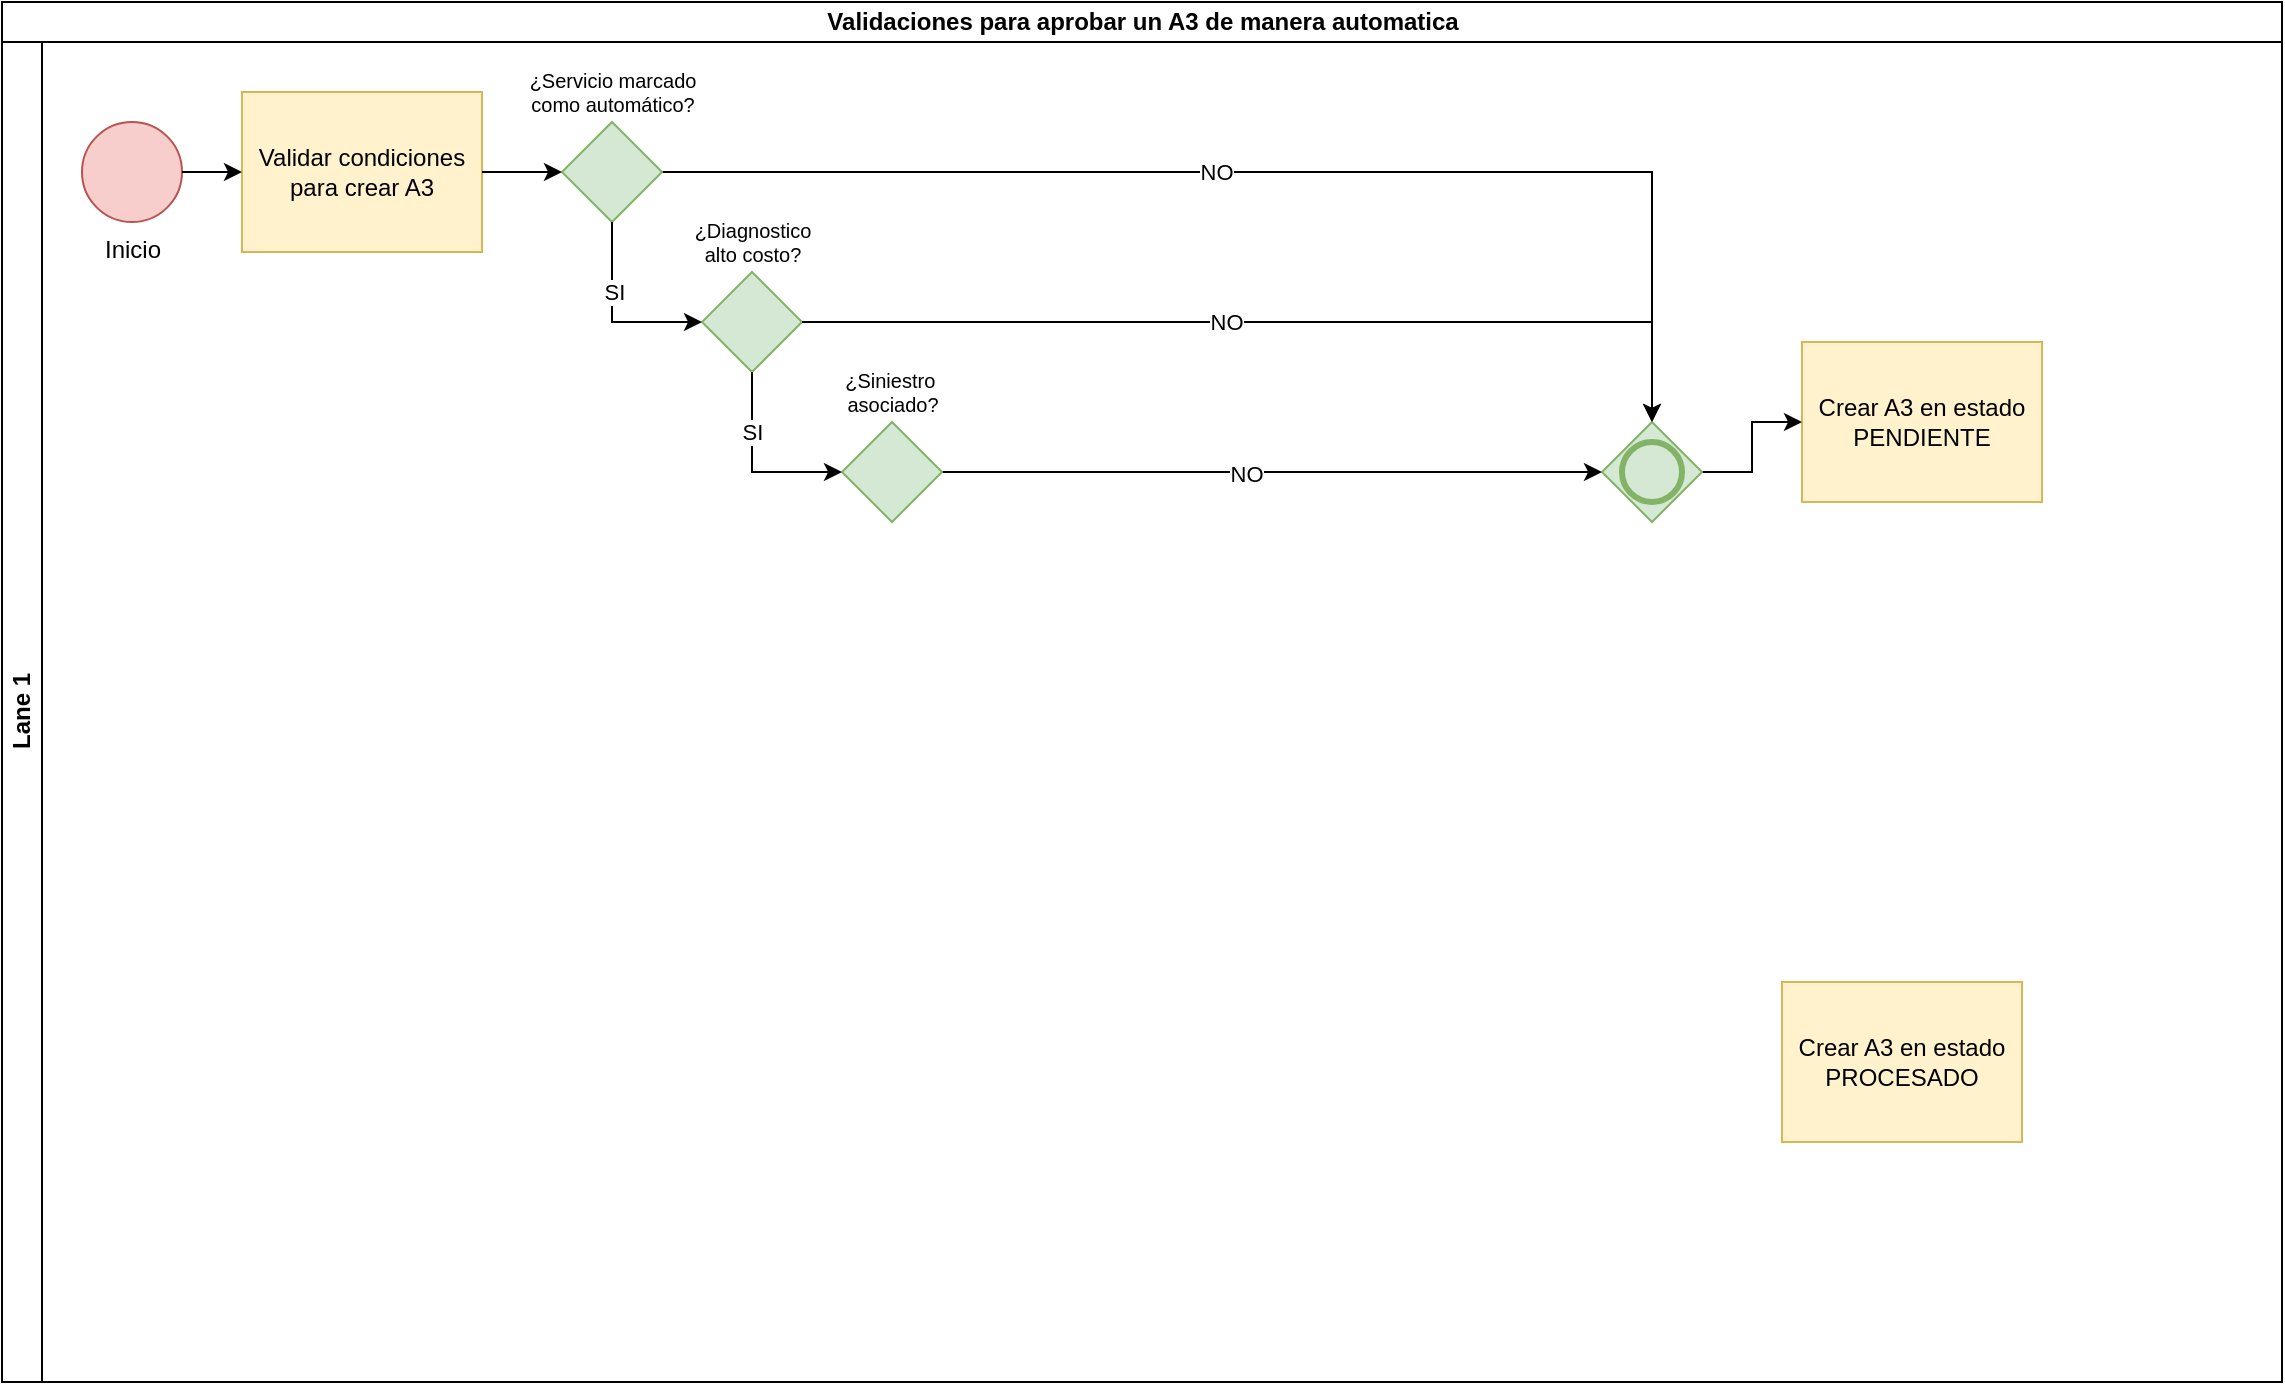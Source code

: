 <mxfile version="26.0.16">
  <diagram name="Página-1" id="XB4Z8zkzqnux2oW8rPwN">
    <mxGraphModel dx="1434" dy="746" grid="1" gridSize="10" guides="1" tooltips="1" connect="1" arrows="1" fold="1" page="1" pageScale="1" pageWidth="2910" pageHeight="1030" math="0" shadow="0">
      <root>
        <mxCell id="0" />
        <mxCell id="1" parent="0" />
        <mxCell id="MjaqNSDwa1cyb_so7ybZ-1" value="Validaciones para aprobar un A3 de manera automatica" style="swimlane;childLayout=stackLayout;resizeParent=1;resizeParentMax=0;horizontal=1;startSize=20;horizontalStack=0;html=1;" vertex="1" parent="1">
          <mxGeometry x="40" y="40" width="1140" height="690" as="geometry" />
        </mxCell>
        <mxCell id="MjaqNSDwa1cyb_so7ybZ-2" value="Lane 1" style="swimlane;startSize=20;horizontal=0;html=1;" vertex="1" parent="MjaqNSDwa1cyb_so7ybZ-1">
          <mxGeometry y="20" width="1140" height="670" as="geometry" />
        </mxCell>
        <mxCell id="MjaqNSDwa1cyb_so7ybZ-5" value="Inicio" style="points=[[0.145,0.145,0],[0.5,0,0],[0.855,0.145,0],[1,0.5,0],[0.855,0.855,0],[0.5,1,0],[0.145,0.855,0],[0,0.5,0]];shape=mxgraph.bpmn.event;html=1;verticalLabelPosition=bottom;labelBackgroundColor=#ffffff;verticalAlign=top;align=center;perimeter=ellipsePerimeter;outlineConnect=0;aspect=fixed;outline=standard;symbol=general;fillColor=#f8cecc;strokeColor=#b85450;" vertex="1" parent="MjaqNSDwa1cyb_so7ybZ-2">
          <mxGeometry x="40" y="40" width="50" height="50" as="geometry" />
        </mxCell>
        <mxCell id="MjaqNSDwa1cyb_so7ybZ-7" value="Validar condiciones para crear A3" style="points=[[0.25,0,0],[0.5,0,0],[0.75,0,0],[1,0.25,0],[1,0.5,0],[1,0.75,0],[0.75,1,0],[0.5,1,0],[0.25,1,0],[0,0.75,0],[0,0.5,0],[0,0.25,0]];shape=mxgraph.bpmn.task2;whiteSpace=wrap;rectStyle=rounded;size=10;html=1;container=1;expand=0;collapsible=0;taskMarker=script;fillColor=#fff2cc;strokeColor=#d6b656;" vertex="1" parent="MjaqNSDwa1cyb_so7ybZ-2">
          <mxGeometry x="120" y="25" width="120" height="80" as="geometry" />
        </mxCell>
        <mxCell id="MjaqNSDwa1cyb_so7ybZ-6" style="edgeStyle=orthogonalEdgeStyle;rounded=0;orthogonalLoop=1;jettySize=auto;html=1;" edge="1" parent="MjaqNSDwa1cyb_so7ybZ-2" source="MjaqNSDwa1cyb_so7ybZ-5" target="MjaqNSDwa1cyb_so7ybZ-7">
          <mxGeometry relative="1" as="geometry">
            <mxPoint x="130" y="65" as="targetPoint" />
          </mxGeometry>
        </mxCell>
        <mxCell id="MjaqNSDwa1cyb_so7ybZ-10" style="edgeStyle=orthogonalEdgeStyle;rounded=0;orthogonalLoop=1;jettySize=auto;html=1;" edge="1" parent="MjaqNSDwa1cyb_so7ybZ-2" source="MjaqNSDwa1cyb_so7ybZ-9" target="MjaqNSDwa1cyb_so7ybZ-15">
          <mxGeometry relative="1" as="geometry">
            <mxPoint x="390" y="65" as="targetPoint" />
          </mxGeometry>
        </mxCell>
        <mxCell id="MjaqNSDwa1cyb_so7ybZ-11" value="NO" style="edgeLabel;html=1;align=center;verticalAlign=middle;resizable=0;points=[];" vertex="1" connectable="0" parent="MjaqNSDwa1cyb_so7ybZ-10">
          <mxGeometry x="-0.107" relative="1" as="geometry">
            <mxPoint as="offset" />
          </mxGeometry>
        </mxCell>
        <mxCell id="MjaqNSDwa1cyb_so7ybZ-9" value="¿Servicio marcado &lt;br&gt;como automático?" style="points=[[0.25,0.25,0],[0.5,0,0],[0.75,0.25,0],[1,0.5,0],[0.75,0.75,0],[0.5,1,0],[0.25,0.75,0],[0,0.5,0]];shape=mxgraph.bpmn.gateway2;html=1;verticalLabelPosition=top;labelBackgroundColor=#ffffff;verticalAlign=bottom;align=center;perimeter=rhombusPerimeter;outlineConnect=0;outline=none;symbol=none;fillColor=#d5e8d4;strokeColor=#82b366;fontSize=10;labelPosition=center;" vertex="1" parent="MjaqNSDwa1cyb_so7ybZ-2">
          <mxGeometry x="280" y="40" width="50" height="50" as="geometry" />
        </mxCell>
        <mxCell id="MjaqNSDwa1cyb_so7ybZ-8" style="edgeStyle=orthogonalEdgeStyle;rounded=0;orthogonalLoop=1;jettySize=auto;html=1;" edge="1" parent="MjaqNSDwa1cyb_so7ybZ-2" source="MjaqNSDwa1cyb_so7ybZ-7" target="MjaqNSDwa1cyb_so7ybZ-9">
          <mxGeometry relative="1" as="geometry">
            <mxPoint x="280" y="65" as="targetPoint" />
          </mxGeometry>
        </mxCell>
        <mxCell id="MjaqNSDwa1cyb_so7ybZ-14" value="Crear A3 en estado PENDIENTE" style="points=[[0.25,0,0],[0.5,0,0],[0.75,0,0],[1,0.25,0],[1,0.5,0],[1,0.75,0],[0.75,1,0],[0.5,1,0],[0.25,1,0],[0,0.75,0],[0,0.5,0],[0,0.25,0]];shape=mxgraph.bpmn.task2;whiteSpace=wrap;rectStyle=rounded;size=10;html=1;container=1;expand=0;collapsible=0;taskMarker=script;fillColor=#fff2cc;strokeColor=#d6b656;" vertex="1" parent="MjaqNSDwa1cyb_so7ybZ-2">
          <mxGeometry x="900" y="150" width="120" height="80" as="geometry" />
        </mxCell>
        <mxCell id="MjaqNSDwa1cyb_so7ybZ-13" value="Crear A3 en estado PROCESADO" style="points=[[0.25,0,0],[0.5,0,0],[0.75,0,0],[1,0.25,0],[1,0.5,0],[1,0.75,0],[0.75,1,0],[0.5,1,0],[0.25,1,0],[0,0.75,0],[0,0.5,0],[0,0.25,0]];shape=mxgraph.bpmn.task2;whiteSpace=wrap;rectStyle=rounded;size=10;html=1;container=1;expand=0;collapsible=0;taskMarker=script;fillColor=#fff2cc;strokeColor=#d6b656;" vertex="1" parent="MjaqNSDwa1cyb_so7ybZ-2">
          <mxGeometry x="890" y="470" width="120" height="80" as="geometry" />
        </mxCell>
        <mxCell id="MjaqNSDwa1cyb_so7ybZ-16" style="edgeStyle=orthogonalEdgeStyle;rounded=0;orthogonalLoop=1;jettySize=auto;html=1;" edge="1" parent="MjaqNSDwa1cyb_so7ybZ-2" source="MjaqNSDwa1cyb_so7ybZ-15" target="MjaqNSDwa1cyb_so7ybZ-14">
          <mxGeometry relative="1" as="geometry" />
        </mxCell>
        <mxCell id="MjaqNSDwa1cyb_so7ybZ-15" value="" style="points=[[0.25,0.25,0],[0.5,0,0],[0.75,0.25,0],[1,0.5,0],[0.75,0.75,0],[0.5,1,0],[0.25,0.75,0],[0,0.5,0]];shape=mxgraph.bpmn.gateway2;html=1;verticalLabelPosition=bottom;labelBackgroundColor=#ffffff;verticalAlign=top;align=center;perimeter=rhombusPerimeter;outlineConnect=0;outline=end;symbol=general;fillColor=#d5e8d4;strokeColor=#82b366;" vertex="1" parent="MjaqNSDwa1cyb_so7ybZ-2">
          <mxGeometry x="800" y="190" width="50" height="50" as="geometry" />
        </mxCell>
        <mxCell id="MjaqNSDwa1cyb_so7ybZ-18" value="¿Diagnostico &lt;br&gt;alto costo?" style="points=[[0.25,0.25,0],[0.5,0,0],[0.75,0.25,0],[1,0.5,0],[0.75,0.75,0],[0.5,1,0],[0.25,0.75,0],[0,0.5,0]];shape=mxgraph.bpmn.gateway2;html=1;verticalLabelPosition=top;labelBackgroundColor=#ffffff;verticalAlign=bottom;align=center;perimeter=rhombusPerimeter;outlineConnect=0;outline=none;symbol=none;fillColor=#d5e8d4;strokeColor=#82b366;fontSize=10;labelPosition=center;" vertex="1" parent="MjaqNSDwa1cyb_so7ybZ-2">
          <mxGeometry x="350" y="115" width="50" height="50" as="geometry" />
        </mxCell>
        <mxCell id="MjaqNSDwa1cyb_so7ybZ-17" style="edgeStyle=orthogonalEdgeStyle;rounded=0;orthogonalLoop=1;jettySize=auto;html=1;" edge="1" parent="MjaqNSDwa1cyb_so7ybZ-2" source="MjaqNSDwa1cyb_so7ybZ-9" target="MjaqNSDwa1cyb_so7ybZ-18">
          <mxGeometry relative="1" as="geometry">
            <mxPoint x="305" y="180" as="targetPoint" />
            <Array as="points">
              <mxPoint x="305" y="140" />
            </Array>
          </mxGeometry>
        </mxCell>
        <mxCell id="MjaqNSDwa1cyb_so7ybZ-19" value="SI" style="edgeLabel;html=1;align=center;verticalAlign=middle;resizable=0;points=[];" vertex="1" connectable="0" parent="MjaqNSDwa1cyb_so7ybZ-17">
          <mxGeometry x="-0.262" y="1" relative="1" as="geometry">
            <mxPoint as="offset" />
          </mxGeometry>
        </mxCell>
        <mxCell id="MjaqNSDwa1cyb_so7ybZ-20" style="edgeStyle=orthogonalEdgeStyle;rounded=0;orthogonalLoop=1;jettySize=auto;html=1;entryX=0.5;entryY=0;entryDx=0;entryDy=0;entryPerimeter=0;" edge="1" parent="MjaqNSDwa1cyb_so7ybZ-2" source="MjaqNSDwa1cyb_so7ybZ-18" target="MjaqNSDwa1cyb_so7ybZ-15">
          <mxGeometry relative="1" as="geometry" />
        </mxCell>
        <mxCell id="MjaqNSDwa1cyb_so7ybZ-21" value="NO" style="edgeLabel;html=1;align=center;verticalAlign=middle;resizable=0;points=[];" vertex="1" connectable="0" parent="MjaqNSDwa1cyb_so7ybZ-20">
          <mxGeometry x="-0.11" relative="1" as="geometry">
            <mxPoint as="offset" />
          </mxGeometry>
        </mxCell>
        <mxCell id="MjaqNSDwa1cyb_so7ybZ-23" style="edgeStyle=orthogonalEdgeStyle;rounded=0;orthogonalLoop=1;jettySize=auto;html=1;" edge="1" parent="MjaqNSDwa1cyb_so7ybZ-2" source="MjaqNSDwa1cyb_so7ybZ-22" target="MjaqNSDwa1cyb_so7ybZ-15">
          <mxGeometry relative="1" as="geometry" />
        </mxCell>
        <mxCell id="MjaqNSDwa1cyb_so7ybZ-24" value="NO" style="edgeLabel;html=1;align=center;verticalAlign=middle;resizable=0;points=[];" vertex="1" connectable="0" parent="MjaqNSDwa1cyb_so7ybZ-23">
          <mxGeometry x="-0.079" y="-1" relative="1" as="geometry">
            <mxPoint as="offset" />
          </mxGeometry>
        </mxCell>
        <mxCell id="MjaqNSDwa1cyb_so7ybZ-22" value="¿Siniestro&amp;nbsp;&lt;div&gt;asociado?&lt;/div&gt;" style="points=[[0.25,0.25,0],[0.5,0,0],[0.75,0.25,0],[1,0.5,0],[0.75,0.75,0],[0.5,1,0],[0.25,0.75,0],[0,0.5,0]];shape=mxgraph.bpmn.gateway2;html=1;verticalLabelPosition=top;labelBackgroundColor=#ffffff;verticalAlign=bottom;align=center;perimeter=rhombusPerimeter;outlineConnect=0;outline=none;symbol=none;fillColor=#d5e8d4;strokeColor=#82b366;fontSize=10;labelPosition=center;" vertex="1" parent="MjaqNSDwa1cyb_so7ybZ-2">
          <mxGeometry x="420" y="190" width="50" height="50" as="geometry" />
        </mxCell>
        <mxCell id="MjaqNSDwa1cyb_so7ybZ-25" style="edgeStyle=orthogonalEdgeStyle;rounded=0;orthogonalLoop=1;jettySize=auto;html=1;entryX=0;entryY=0.5;entryDx=0;entryDy=0;entryPerimeter=0;" edge="1" parent="MjaqNSDwa1cyb_so7ybZ-2" source="MjaqNSDwa1cyb_so7ybZ-18" target="MjaqNSDwa1cyb_so7ybZ-22">
          <mxGeometry relative="1" as="geometry">
            <Array as="points">
              <mxPoint x="375" y="215" />
            </Array>
          </mxGeometry>
        </mxCell>
        <mxCell id="MjaqNSDwa1cyb_so7ybZ-26" value="SI" style="edgeLabel;html=1;align=center;verticalAlign=middle;resizable=0;points=[];" vertex="1" connectable="0" parent="MjaqNSDwa1cyb_so7ybZ-25">
          <mxGeometry x="-0.368" relative="1" as="geometry">
            <mxPoint as="offset" />
          </mxGeometry>
        </mxCell>
      </root>
    </mxGraphModel>
  </diagram>
</mxfile>
